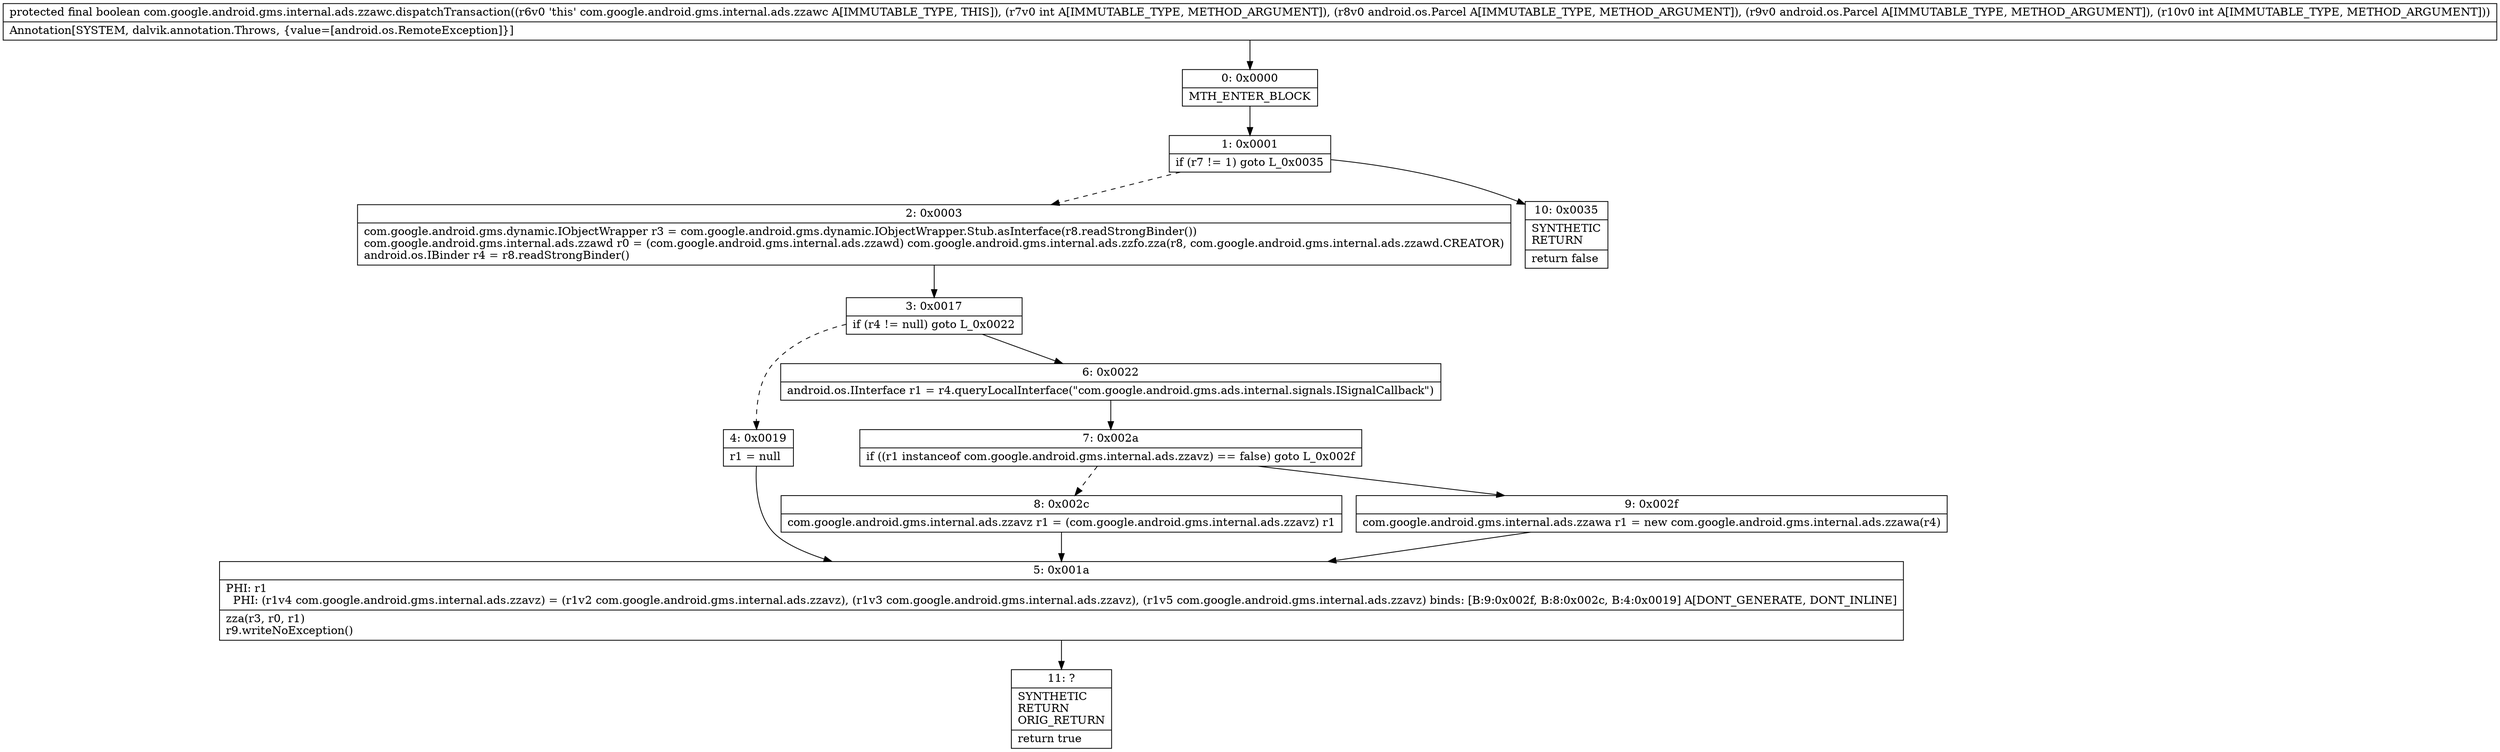 digraph "CFG forcom.google.android.gms.internal.ads.zzawc.dispatchTransaction(ILandroid\/os\/Parcel;Landroid\/os\/Parcel;I)Z" {
Node_0 [shape=record,label="{0\:\ 0x0000|MTH_ENTER_BLOCK\l}"];
Node_1 [shape=record,label="{1\:\ 0x0001|if (r7 != 1) goto L_0x0035\l}"];
Node_2 [shape=record,label="{2\:\ 0x0003|com.google.android.gms.dynamic.IObjectWrapper r3 = com.google.android.gms.dynamic.IObjectWrapper.Stub.asInterface(r8.readStrongBinder())\lcom.google.android.gms.internal.ads.zzawd r0 = (com.google.android.gms.internal.ads.zzawd) com.google.android.gms.internal.ads.zzfo.zza(r8, com.google.android.gms.internal.ads.zzawd.CREATOR)\landroid.os.IBinder r4 = r8.readStrongBinder()\l}"];
Node_3 [shape=record,label="{3\:\ 0x0017|if (r4 != null) goto L_0x0022\l}"];
Node_4 [shape=record,label="{4\:\ 0x0019|r1 = null\l}"];
Node_5 [shape=record,label="{5\:\ 0x001a|PHI: r1 \l  PHI: (r1v4 com.google.android.gms.internal.ads.zzavz) = (r1v2 com.google.android.gms.internal.ads.zzavz), (r1v3 com.google.android.gms.internal.ads.zzavz), (r1v5 com.google.android.gms.internal.ads.zzavz) binds: [B:9:0x002f, B:8:0x002c, B:4:0x0019] A[DONT_GENERATE, DONT_INLINE]\l|zza(r3, r0, r1)\lr9.writeNoException()\l}"];
Node_6 [shape=record,label="{6\:\ 0x0022|android.os.IInterface r1 = r4.queryLocalInterface(\"com.google.android.gms.ads.internal.signals.ISignalCallback\")\l}"];
Node_7 [shape=record,label="{7\:\ 0x002a|if ((r1 instanceof com.google.android.gms.internal.ads.zzavz) == false) goto L_0x002f\l}"];
Node_8 [shape=record,label="{8\:\ 0x002c|com.google.android.gms.internal.ads.zzavz r1 = (com.google.android.gms.internal.ads.zzavz) r1\l}"];
Node_9 [shape=record,label="{9\:\ 0x002f|com.google.android.gms.internal.ads.zzawa r1 = new com.google.android.gms.internal.ads.zzawa(r4)\l}"];
Node_10 [shape=record,label="{10\:\ 0x0035|SYNTHETIC\lRETURN\l|return false\l}"];
Node_11 [shape=record,label="{11\:\ ?|SYNTHETIC\lRETURN\lORIG_RETURN\l|return true\l}"];
MethodNode[shape=record,label="{protected final boolean com.google.android.gms.internal.ads.zzawc.dispatchTransaction((r6v0 'this' com.google.android.gms.internal.ads.zzawc A[IMMUTABLE_TYPE, THIS]), (r7v0 int A[IMMUTABLE_TYPE, METHOD_ARGUMENT]), (r8v0 android.os.Parcel A[IMMUTABLE_TYPE, METHOD_ARGUMENT]), (r9v0 android.os.Parcel A[IMMUTABLE_TYPE, METHOD_ARGUMENT]), (r10v0 int A[IMMUTABLE_TYPE, METHOD_ARGUMENT]))  | Annotation[SYSTEM, dalvik.annotation.Throws, \{value=[android.os.RemoteException]\}]\l}"];
MethodNode -> Node_0;
Node_0 -> Node_1;
Node_1 -> Node_2[style=dashed];
Node_1 -> Node_10;
Node_2 -> Node_3;
Node_3 -> Node_4[style=dashed];
Node_3 -> Node_6;
Node_4 -> Node_5;
Node_5 -> Node_11;
Node_6 -> Node_7;
Node_7 -> Node_8[style=dashed];
Node_7 -> Node_9;
Node_8 -> Node_5;
Node_9 -> Node_5;
}

